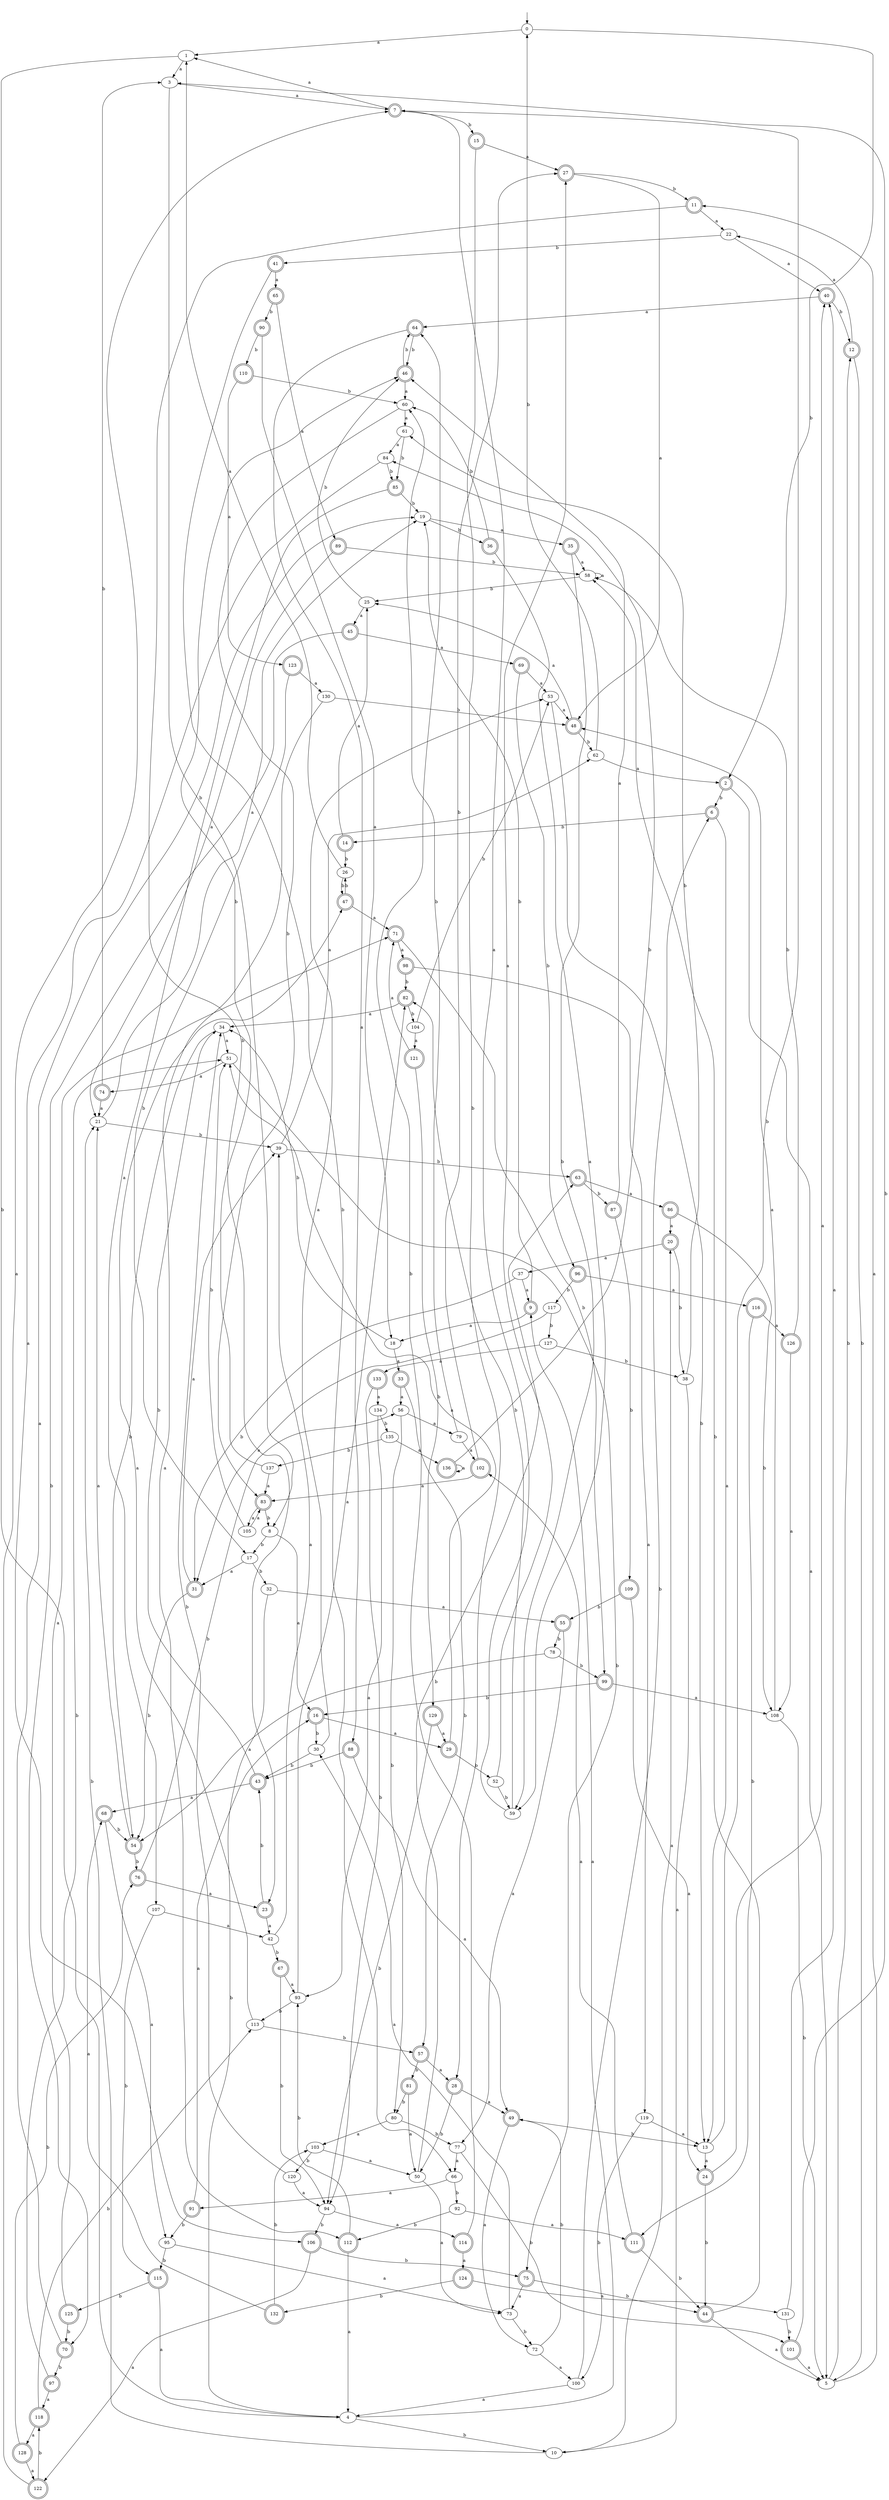 digraph RandomDFA {
  __start0 [label="", shape=none];
  __start0 -> 0 [label=""];
  0 [shape=circle]
  0 -> 1 [label="a"]
  0 -> 2 [label="b"]
  1
  1 -> 3 [label="a"]
  1 -> 4 [label="b"]
  2 [shape=doublecircle]
  2 -> 5 [label="a"]
  2 -> 6 [label="b"]
  3
  3 -> 7 [label="a"]
  3 -> 8 [label="b"]
  4
  4 -> 9 [label="a"]
  4 -> 10 [label="b"]
  5
  5 -> 11 [label="a"]
  5 -> 12 [label="b"]
  6 [shape=doublecircle]
  6 -> 13 [label="a"]
  6 -> 14 [label="b"]
  7 [shape=doublecircle]
  7 -> 1 [label="a"]
  7 -> 15 [label="b"]
  8
  8 -> 16 [label="a"]
  8 -> 17 [label="b"]
  9 [shape=doublecircle]
  9 -> 18 [label="a"]
  9 -> 19 [label="b"]
  10
  10 -> 20 [label="a"]
  10 -> 21 [label="b"]
  11 [shape=doublecircle]
  11 -> 22 [label="a"]
  11 -> 23 [label="b"]
  12 [shape=doublecircle]
  12 -> 22 [label="a"]
  12 -> 5 [label="b"]
  13
  13 -> 24 [label="a"]
  13 -> 7 [label="b"]
  14 [shape=doublecircle]
  14 -> 25 [label="a"]
  14 -> 26 [label="b"]
  15 [shape=doublecircle]
  15 -> 27 [label="a"]
  15 -> 28 [label="b"]
  16 [shape=doublecircle]
  16 -> 29 [label="a"]
  16 -> 30 [label="b"]
  17
  17 -> 31 [label="a"]
  17 -> 32 [label="b"]
  18
  18 -> 33 [label="a"]
  18 -> 34 [label="b"]
  19
  19 -> 35 [label="a"]
  19 -> 36 [label="b"]
  20 [shape=doublecircle]
  20 -> 37 [label="a"]
  20 -> 38 [label="b"]
  21
  21 -> 19 [label="a"]
  21 -> 39 [label="b"]
  22
  22 -> 40 [label="a"]
  22 -> 41 [label="b"]
  23 [shape=doublecircle]
  23 -> 42 [label="a"]
  23 -> 43 [label="b"]
  24 [shape=doublecircle]
  24 -> 40 [label="a"]
  24 -> 44 [label="b"]
  25
  25 -> 45 [label="a"]
  25 -> 46 [label="b"]
  26
  26 -> 1 [label="a"]
  26 -> 47 [label="b"]
  27 [shape=doublecircle]
  27 -> 48 [label="a"]
  27 -> 11 [label="b"]
  28 [shape=doublecircle]
  28 -> 49 [label="a"]
  28 -> 50 [label="b"]
  29 [shape=doublecircle]
  29 -> 51 [label="a"]
  29 -> 52 [label="b"]
  30
  30 -> 53 [label="a"]
  30 -> 43 [label="b"]
  31 [shape=doublecircle]
  31 -> 39 [label="a"]
  31 -> 54 [label="b"]
  32
  32 -> 55 [label="a"]
  32 -> 4 [label="b"]
  33 [shape=doublecircle]
  33 -> 56 [label="a"]
  33 -> 57 [label="b"]
  34
  34 -> 51 [label="a"]
  34 -> 54 [label="b"]
  35 [shape=doublecircle]
  35 -> 58 [label="a"]
  35 -> 59 [label="b"]
  36 [shape=doublecircle]
  36 -> 59 [label="a"]
  36 -> 60 [label="b"]
  37
  37 -> 9 [label="a"]
  37 -> 31 [label="b"]
  38
  38 -> 10 [label="a"]
  38 -> 61 [label="b"]
  39
  39 -> 62 [label="a"]
  39 -> 63 [label="b"]
  40 [shape=doublecircle]
  40 -> 64 [label="a"]
  40 -> 12 [label="b"]
  41 [shape=doublecircle]
  41 -> 65 [label="a"]
  41 -> 66 [label="b"]
  42
  42 -> 39 [label="a"]
  42 -> 67 [label="b"]
  43 [shape=doublecircle]
  43 -> 68 [label="a"]
  43 -> 34 [label="b"]
  44 [shape=doublecircle]
  44 -> 5 [label="a"]
  44 -> 58 [label="b"]
  45 [shape=doublecircle]
  45 -> 69 [label="a"]
  45 -> 70 [label="b"]
  46 [shape=doublecircle]
  46 -> 60 [label="a"]
  46 -> 64 [label="b"]
  47 [shape=doublecircle]
  47 -> 71 [label="a"]
  47 -> 26 [label="b"]
  48 [shape=doublecircle]
  48 -> 25 [label="a"]
  48 -> 62 [label="b"]
  49 [shape=doublecircle]
  49 -> 72 [label="a"]
  49 -> 13 [label="b"]
  50
  50 -> 73 [label="a"]
  50 -> 63 [label="b"]
  51
  51 -> 74 [label="a"]
  51 -> 75 [label="b"]
  52
  52 -> 27 [label="a"]
  52 -> 59 [label="b"]
  53
  53 -> 48 [label="a"]
  53 -> 13 [label="b"]
  54 [shape=doublecircle]
  54 -> 21 [label="a"]
  54 -> 76 [label="b"]
  55 [shape=doublecircle]
  55 -> 77 [label="a"]
  55 -> 78 [label="b"]
  56
  56 -> 79 [label="a"]
  56 -> 80 [label="b"]
  57 [shape=doublecircle]
  57 -> 28 [label="a"]
  57 -> 81 [label="b"]
  58
  58 -> 58 [label="a"]
  58 -> 25 [label="b"]
  59
  59 -> 7 [label="a"]
  59 -> 82 [label="b"]
  60
  60 -> 61 [label="a"]
  60 -> 83 [label="b"]
  61
  61 -> 84 [label="a"]
  61 -> 85 [label="b"]
  62
  62 -> 2 [label="a"]
  62 -> 0 [label="b"]
  63 [shape=doublecircle]
  63 -> 86 [label="a"]
  63 -> 87 [label="b"]
  64 [shape=doublecircle]
  64 -> 88 [label="a"]
  64 -> 46 [label="b"]
  65 [shape=doublecircle]
  65 -> 89 [label="a"]
  65 -> 90 [label="b"]
  66
  66 -> 91 [label="a"]
  66 -> 92 [label="b"]
  67 [shape=doublecircle]
  67 -> 93 [label="a"]
  67 -> 94 [label="b"]
  68 [shape=doublecircle]
  68 -> 95 [label="a"]
  68 -> 54 [label="b"]
  69 [shape=doublecircle]
  69 -> 53 [label="a"]
  69 -> 96 [label="b"]
  70 [shape=doublecircle]
  70 -> 19 [label="a"]
  70 -> 97 [label="b"]
  71 [shape=doublecircle]
  71 -> 98 [label="a"]
  71 -> 99 [label="b"]
  72
  72 -> 100 [label="a"]
  72 -> 49 [label="b"]
  73
  73 -> 30 [label="a"]
  73 -> 72 [label="b"]
  74 [shape=doublecircle]
  74 -> 21 [label="a"]
  74 -> 3 [label="b"]
  75 [shape=doublecircle]
  75 -> 73 [label="a"]
  75 -> 44 [label="b"]
  76 [shape=doublecircle]
  76 -> 23 [label="a"]
  76 -> 56 [label="b"]
  77
  77 -> 66 [label="a"]
  77 -> 101 [label="b"]
  78
  78 -> 54 [label="a"]
  78 -> 99 [label="b"]
  79
  79 -> 102 [label="a"]
  79 -> 60 [label="b"]
  80
  80 -> 103 [label="a"]
  80 -> 77 [label="b"]
  81 [shape=doublecircle]
  81 -> 50 [label="a"]
  81 -> 80 [label="b"]
  82 [shape=doublecircle]
  82 -> 34 [label="a"]
  82 -> 104 [label="b"]
  83 [shape=doublecircle]
  83 -> 105 [label="a"]
  83 -> 8 [label="b"]
  84
  84 -> 106 [label="a"]
  84 -> 85 [label="b"]
  85 [shape=doublecircle]
  85 -> 107 [label="a"]
  85 -> 19 [label="b"]
  86 [shape=doublecircle]
  86 -> 20 [label="a"]
  86 -> 108 [label="b"]
  87 [shape=doublecircle]
  87 -> 46 [label="a"]
  87 -> 109 [label="b"]
  88 [shape=doublecircle]
  88 -> 49 [label="a"]
  88 -> 43 [label="b"]
  89 [shape=doublecircle]
  89 -> 21 [label="a"]
  89 -> 58 [label="b"]
  90 [shape=doublecircle]
  90 -> 18 [label="a"]
  90 -> 110 [label="b"]
  91 [shape=doublecircle]
  91 -> 16 [label="a"]
  91 -> 95 [label="b"]
  92
  92 -> 111 [label="a"]
  92 -> 112 [label="b"]
  93
  93 -> 82 [label="a"]
  93 -> 113 [label="b"]
  94
  94 -> 114 [label="a"]
  94 -> 106 [label="b"]
  95
  95 -> 73 [label="a"]
  95 -> 115 [label="b"]
  96 [shape=doublecircle]
  96 -> 116 [label="a"]
  96 -> 117 [label="b"]
  97 [shape=doublecircle]
  97 -> 118 [label="a"]
  97 -> 51 [label="b"]
  98 [shape=doublecircle]
  98 -> 119 [label="a"]
  98 -> 82 [label="b"]
  99 [shape=doublecircle]
  99 -> 108 [label="a"]
  99 -> 16 [label="b"]
  100
  100 -> 4 [label="a"]
  100 -> 6 [label="b"]
  101 [shape=doublecircle]
  101 -> 5 [label="a"]
  101 -> 3 [label="b"]
  102 [shape=doublecircle]
  102 -> 83 [label="a"]
  102 -> 27 [label="b"]
  103
  103 -> 50 [label="a"]
  103 -> 120 [label="b"]
  104
  104 -> 121 [label="a"]
  104 -> 53 [label="b"]
  105
  105 -> 83 [label="a"]
  105 -> 51 [label="b"]
  106 [shape=doublecircle]
  106 -> 122 [label="a"]
  106 -> 75 [label="b"]
  107
  107 -> 42 [label="a"]
  107 -> 115 [label="b"]
  108
  108 -> 48 [label="a"]
  108 -> 5 [label="b"]
  109 [shape=doublecircle]
  109 -> 24 [label="a"]
  109 -> 55 [label="b"]
  110 [shape=doublecircle]
  110 -> 123 [label="a"]
  110 -> 60 [label="b"]
  111 [shape=doublecircle]
  111 -> 102 [label="a"]
  111 -> 44 [label="b"]
  112 [shape=doublecircle]
  112 -> 4 [label="a"]
  112 -> 93 [label="b"]
  113
  113 -> 47 [label="a"]
  113 -> 57 [label="b"]
  114 [shape=doublecircle]
  114 -> 124 [label="a"]
  114 -> 64 [label="b"]
  115 [shape=doublecircle]
  115 -> 4 [label="a"]
  115 -> 125 [label="b"]
  116 [shape=doublecircle]
  116 -> 126 [label="a"]
  116 -> 111 [label="b"]
  117
  117 -> 31 [label="a"]
  117 -> 127 [label="b"]
  118 [shape=doublecircle]
  118 -> 128 [label="a"]
  118 -> 113 [label="b"]
  119
  119 -> 13 [label="a"]
  119 -> 100 [label="b"]
  120
  120 -> 94 [label="a"]
  120 -> 34 [label="b"]
  121 [shape=doublecircle]
  121 -> 71 [label="a"]
  121 -> 129 [label="b"]
  122 [shape=doublecircle]
  122 -> 7 [label="a"]
  122 -> 118 [label="b"]
  123 [shape=doublecircle]
  123 -> 130 [label="a"]
  123 -> 17 [label="b"]
  124 [shape=doublecircle]
  124 -> 131 [label="a"]
  124 -> 132 [label="b"]
  125 [shape=doublecircle]
  125 -> 71 [label="a"]
  125 -> 70 [label="b"]
  126 [shape=doublecircle]
  126 -> 108 [label="a"]
  126 -> 58 [label="b"]
  127
  127 -> 133 [label="a"]
  127 -> 38 [label="b"]
  128 [shape=doublecircle]
  128 -> 122 [label="a"]
  128 -> 76 [label="b"]
  129 [shape=doublecircle]
  129 -> 29 [label="a"]
  129 -> 94 [label="b"]
  130
  130 -> 112 [label="a"]
  130 -> 48 [label="b"]
  131
  131 -> 40 [label="a"]
  131 -> 101 [label="b"]
  132 [shape=doublecircle]
  132 -> 68 [label="a"]
  132 -> 103 [label="b"]
  133 [shape=doublecircle]
  133 -> 134 [label="a"]
  133 -> 94 [label="b"]
  134
  134 -> 93 [label="a"]
  134 -> 135 [label="b"]
  135
  135 -> 136 [label="a"]
  135 -> 137 [label="b"]
  136 [shape=doublecircle]
  136 -> 136 [label="a"]
  136 -> 84 [label="b"]
  137
  137 -> 83 [label="a"]
  137 -> 46 [label="b"]
}
